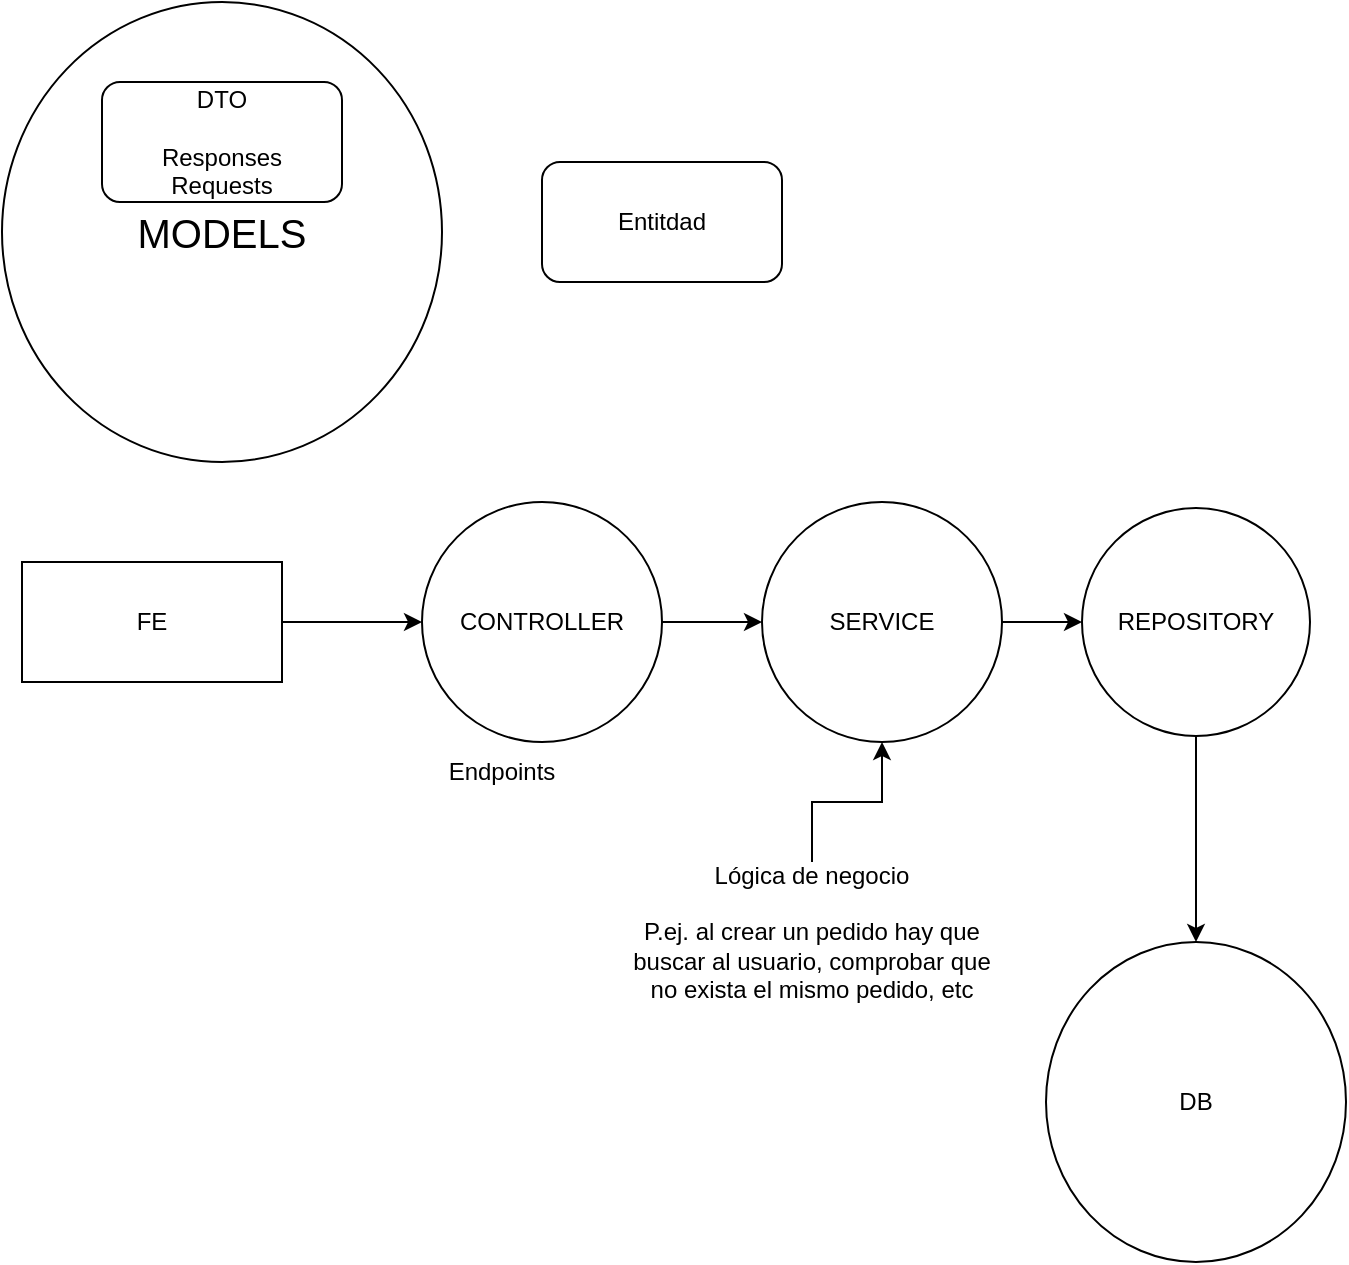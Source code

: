<mxfile version="22.1.22" type="embed">
  <diagram name="Página-1" id="l_04Ptg4ApyM4ccSp6kU">
    <mxGraphModel dx="872" dy="1764" grid="1" gridSize="10" guides="1" tooltips="1" connect="1" arrows="1" fold="1" page="1" pageScale="1" pageWidth="827" pageHeight="1169" math="0" shadow="0">
      <root>
        <mxCell id="0" />
        <mxCell id="1" parent="0" />
        <mxCell id="58" style="edgeStyle=orthogonalEdgeStyle;rounded=0;orthogonalLoop=1;jettySize=auto;html=1;" parent="1" source="37" target="38" edge="1">
          <mxGeometry relative="1" as="geometry" />
        </mxCell>
        <mxCell id="37" value="FE" style="rounded=0;whiteSpace=wrap;html=1;" parent="1" vertex="1">
          <mxGeometry x="50" y="270" width="130" height="60" as="geometry" />
        </mxCell>
        <mxCell id="59" style="edgeStyle=orthogonalEdgeStyle;rounded=0;orthogonalLoop=1;jettySize=auto;html=1;" parent="1" source="38" target="52" edge="1">
          <mxGeometry relative="1" as="geometry" />
        </mxCell>
        <mxCell id="38" value="CONTROLLER" style="ellipse;whiteSpace=wrap;html=1;" parent="1" vertex="1">
          <mxGeometry x="250" y="240" width="120" height="120" as="geometry" />
        </mxCell>
        <mxCell id="60" style="edgeStyle=orthogonalEdgeStyle;rounded=0;orthogonalLoop=1;jettySize=auto;html=1;" parent="1" source="52" target="54" edge="1">
          <mxGeometry relative="1" as="geometry" />
        </mxCell>
        <mxCell id="52" value="SERVICE" style="ellipse;whiteSpace=wrap;html=1;" parent="1" vertex="1">
          <mxGeometry x="420" y="240" width="120" height="120" as="geometry" />
        </mxCell>
        <mxCell id="75" style="edgeStyle=orthogonalEdgeStyle;rounded=0;orthogonalLoop=1;jettySize=auto;html=1;entryX=0.5;entryY=0;entryDx=0;entryDy=0;" edge="1" parent="1" source="54" target="57">
          <mxGeometry relative="1" as="geometry" />
        </mxCell>
        <mxCell id="54" value="REPOSITORY" style="ellipse;whiteSpace=wrap;html=1;" parent="1" vertex="1">
          <mxGeometry x="580" y="243" width="114" height="114" as="geometry" />
        </mxCell>
        <mxCell id="57" value="DB" style="ellipse;whiteSpace=wrap;html=1;" parent="1" vertex="1">
          <mxGeometry x="562" y="460" width="150" height="160" as="geometry" />
        </mxCell>
        <mxCell id="63" value="Endpoints" style="text;html=1;strokeColor=none;fillColor=none;align=center;verticalAlign=middle;whiteSpace=wrap;rounded=0;" parent="1" vertex="1">
          <mxGeometry x="260" y="360" width="60" height="30" as="geometry" />
        </mxCell>
        <mxCell id="76" value="" style="edgeStyle=orthogonalEdgeStyle;rounded=0;orthogonalLoop=1;jettySize=auto;html=1;" edge="1" parent="1" source="66" target="52">
          <mxGeometry relative="1" as="geometry" />
        </mxCell>
        <mxCell id="66" value="Lógica de negocio&lt;br&gt;&lt;br&gt;P.ej. al crear un pedido hay que buscar al usuario, comprobar que no exista el mismo pedido, etc" style="text;strokeColor=none;align=center;fillColor=none;html=1;verticalAlign=middle;whiteSpace=wrap;rounded=0;" parent="1" vertex="1">
          <mxGeometry x="350" y="420" width="190" height="70" as="geometry" />
        </mxCell>
        <mxCell id="73" value="&lt;font style=&quot;font-size: 20px;&quot;&gt;MODELS&lt;/font&gt;" style="ellipse;whiteSpace=wrap;html=1;" parent="1" vertex="1">
          <mxGeometry x="40" y="-10" width="220" height="230" as="geometry" />
        </mxCell>
        <mxCell id="67" value="DTO&lt;br&gt;&lt;br&gt;Responses&lt;br&gt;Requests" style="rounded=1;whiteSpace=wrap;html=1;" parent="1" vertex="1">
          <mxGeometry x="90" y="30" width="120" height="60" as="geometry" />
        </mxCell>
        <mxCell id="72" value="Entitdad" style="rounded=1;whiteSpace=wrap;html=1;" parent="1" vertex="1">
          <mxGeometry x="310" y="70" width="120" height="60" as="geometry" />
        </mxCell>
      </root>
    </mxGraphModel>
  </diagram>
</mxfile>

